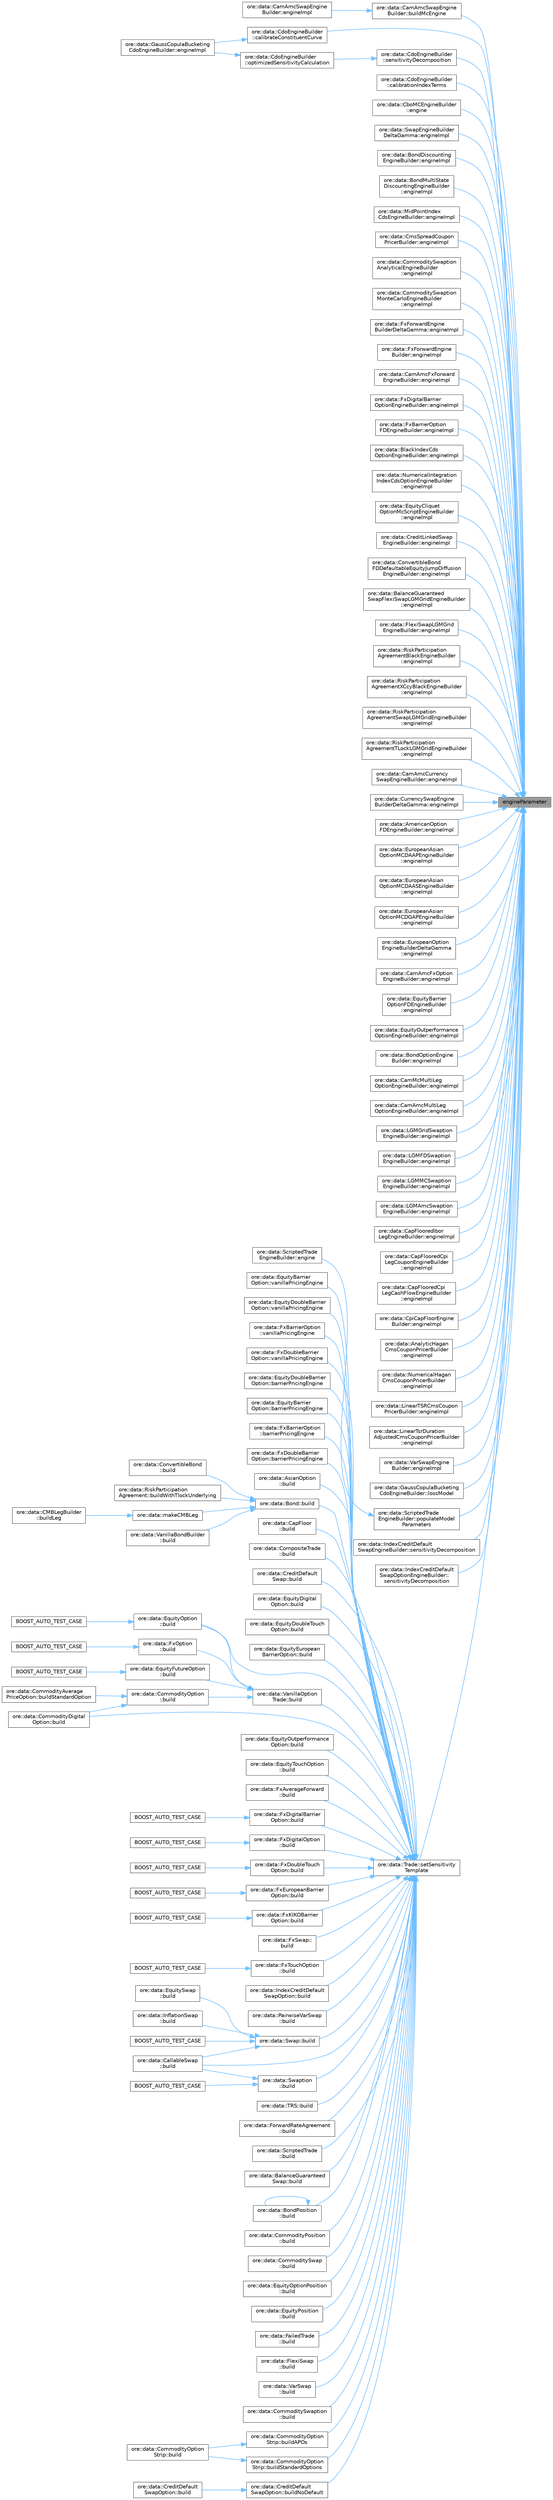 digraph "engineParameter"
{
 // INTERACTIVE_SVG=YES
 // LATEX_PDF_SIZE
  bgcolor="transparent";
  edge [fontname=Helvetica,fontsize=10,labelfontname=Helvetica,labelfontsize=10];
  node [fontname=Helvetica,fontsize=10,shape=box,height=0.2,width=0.4];
  rankdir="RL";
  Node1 [label="engineParameter",height=0.2,width=0.4,color="gray40", fillcolor="grey60", style="filled", fontcolor="black",tooltip=" "];
  Node1 -> Node2 [dir="back",color="steelblue1",style="solid"];
  Node2 [label="ore::data::CamAmcSwapEngine\lBuilder::buildMcEngine",height=0.2,width=0.4,color="grey40", fillcolor="white", style="filled",URL="$classore_1_1data_1_1_cam_amc_swap_engine_builder.html#ad9a270ae4b2b4543aa16a93fb573b10d",tooltip=" "];
  Node2 -> Node3 [dir="back",color="steelblue1",style="solid"];
  Node3 [label="ore::data::CamAmcSwapEngine\lBuilder::engineImpl",height=0.2,width=0.4,color="grey40", fillcolor="white", style="filled",URL="$classore_1_1data_1_1_cam_amc_swap_engine_builder.html#a8e6b83934f07171e7504b49bf6817dd4",tooltip=" "];
  Node1 -> Node4 [dir="back",color="steelblue1",style="solid"];
  Node4 [label="ore::data::CdoEngineBuilder\l::calibrateConstituentCurve",height=0.2,width=0.4,color="grey40", fillcolor="white", style="filled",URL="$classore_1_1data_1_1_cdo_engine_builder.html#a5951805c01a3303c413b880b67549d2c",tooltip=" "];
  Node4 -> Node5 [dir="back",color="steelblue1",style="solid"];
  Node5 [label="ore::data::GaussCopulaBucketing\lCdoEngineBuilder::engineImpl",height=0.2,width=0.4,color="grey40", fillcolor="white", style="filled",URL="$classore_1_1data_1_1_gauss_copula_bucketing_cdo_engine_builder.html#abd6a629d758a4148ec21cb87214efc9e",tooltip=" "];
  Node1 -> Node6 [dir="back",color="steelblue1",style="solid"];
  Node6 [label="ore::data::CdoEngineBuilder\l::calibrationIndexTerms",height=0.2,width=0.4,color="grey40", fillcolor="white", style="filled",URL="$classore_1_1data_1_1_cdo_engine_builder.html#a185d1e79acdc47128b221387c060cb2c",tooltip=" "];
  Node1 -> Node7 [dir="back",color="steelblue1",style="solid"];
  Node7 [label="ore::data::CboMCEngineBuilder\l::engine",height=0.2,width=0.4,color="grey40", fillcolor="white", style="filled",URL="$classore_1_1data_1_1_cbo_m_c_engine_builder.html#ac7b71973700d70b6c4e338d57b46d232",tooltip=" "];
  Node1 -> Node8 [dir="back",color="steelblue1",style="solid"];
  Node8 [label="ore::data::SwapEngineBuilder\lDeltaGamma::engineImpl",height=0.2,width=0.4,color="grey40", fillcolor="white", style="filled",URL="$classore_1_1data_1_1_swap_engine_builder_delta_gamma.html#aa37c0caf2dfafe8aa2921147415c8052",tooltip=" "];
  Node1 -> Node9 [dir="back",color="steelblue1",style="solid"];
  Node9 [label="ore::data::BondDiscounting\lEngineBuilder::engineImpl",height=0.2,width=0.4,color="grey40", fillcolor="white", style="filled",URL="$classore_1_1data_1_1_bond_discounting_engine_builder.html#af2a405374532f6bf545211f68ca7befb",tooltip=" "];
  Node1 -> Node10 [dir="back",color="steelblue1",style="solid"];
  Node10 [label="ore::data::BondMultiState\lDiscountingEngineBuilder\l::engineImpl",height=0.2,width=0.4,color="grey40", fillcolor="white", style="filled",URL="$classore_1_1data_1_1_bond_multi_state_discounting_engine_builder.html#af2a405374532f6bf545211f68ca7befb",tooltip=" "];
  Node1 -> Node11 [dir="back",color="steelblue1",style="solid"];
  Node11 [label="ore::data::MidPointIndex\lCdsEngineBuilder::engineImpl",height=0.2,width=0.4,color="grey40", fillcolor="white", style="filled",URL="$classore_1_1data_1_1_mid_point_index_cds_engine_builder.html#ab88fdde04e1e324776ff3a6d9f5622aa",tooltip=" "];
  Node1 -> Node12 [dir="back",color="steelblue1",style="solid"];
  Node12 [label="ore::data::CmsSpreadCoupon\lPricerBuilder::engineImpl",height=0.2,width=0.4,color="grey40", fillcolor="white", style="filled",URL="$classore_1_1data_1_1_cms_spread_coupon_pricer_builder.html#af2a0f134118f3e49545615d87ec3b0ee",tooltip=" "];
  Node1 -> Node13 [dir="back",color="steelblue1",style="solid"];
  Node13 [label="ore::data::CommoditySwaption\lAnalyticalEngineBuilder\l::engineImpl",height=0.2,width=0.4,color="grey40", fillcolor="white", style="filled",URL="$classore_1_1data_1_1_commodity_swaption_analytical_engine_builder.html#a47a4a784ca81cbe1fd94d940ec58c7c4",tooltip=" "];
  Node1 -> Node14 [dir="back",color="steelblue1",style="solid"];
  Node14 [label="ore::data::CommoditySwaption\lMonteCarloEngineBuilder\l::engineImpl",height=0.2,width=0.4,color="grey40", fillcolor="white", style="filled",URL="$classore_1_1data_1_1_commodity_swaption_monte_carlo_engine_builder.html#a47a4a784ca81cbe1fd94d940ec58c7c4",tooltip=" "];
  Node1 -> Node15 [dir="back",color="steelblue1",style="solid"];
  Node15 [label="ore::data::FxForwardEngine\lBuilderDeltaGamma::engineImpl",height=0.2,width=0.4,color="grey40", fillcolor="white", style="filled",URL="$classore_1_1data_1_1_fx_forward_engine_builder_delta_gamma.html#a0e19f6151c24fe65f5a38e5cd1332b30",tooltip=" "];
  Node1 -> Node16 [dir="back",color="steelblue1",style="solid"];
  Node16 [label="ore::data::FxForwardEngine\lBuilder::engineImpl",height=0.2,width=0.4,color="grey40", fillcolor="white", style="filled",URL="$classore_1_1data_1_1_fx_forward_engine_builder.html#a0e19f6151c24fe65f5a38e5cd1332b30",tooltip=" "];
  Node1 -> Node17 [dir="back",color="steelblue1",style="solid"];
  Node17 [label="ore::data::CamAmcFxForward\lEngineBuilder::engineImpl",height=0.2,width=0.4,color="grey40", fillcolor="white", style="filled",URL="$classore_1_1data_1_1_cam_amc_fx_forward_engine_builder.html#a4aacc1ca96b12024f4b3a5909e731342",tooltip=" "];
  Node1 -> Node18 [dir="back",color="steelblue1",style="solid"];
  Node18 [label="ore::data::FxDigitalBarrier\lOptionEngineBuilder::engineImpl",height=0.2,width=0.4,color="grey40", fillcolor="white", style="filled",URL="$classore_1_1data_1_1_fx_digital_barrier_option_engine_builder.html#a117436c66200589777f5707144f06646",tooltip=" "];
  Node1 -> Node19 [dir="back",color="steelblue1",style="solid"];
  Node19 [label="ore::data::FxBarrierOption\lFDEngineBuilder::engineImpl",height=0.2,width=0.4,color="grey40", fillcolor="white", style="filled",URL="$classore_1_1data_1_1_fx_barrier_option_f_d_engine_builder.html#aa26c6511c7f940c1c0cf863f3e00be21",tooltip=" "];
  Node1 -> Node20 [dir="back",color="steelblue1",style="solid"];
  Node20 [label="ore::data::BlackIndexCds\lOptionEngineBuilder::engineImpl",height=0.2,width=0.4,color="grey40", fillcolor="white", style="filled",URL="$classore_1_1data_1_1_black_index_cds_option_engine_builder.html#aebd488fe44255011fb319b7fc31f47de",tooltip=" "];
  Node1 -> Node21 [dir="back",color="steelblue1",style="solid"];
  Node21 [label="ore::data::NumericalIntegration\lIndexCdsOptionEngineBuilder\l::engineImpl",height=0.2,width=0.4,color="grey40", fillcolor="white", style="filled",URL="$classore_1_1data_1_1_numerical_integration_index_cds_option_engine_builder.html#aebd488fe44255011fb319b7fc31f47de",tooltip=" "];
  Node1 -> Node22 [dir="back",color="steelblue1",style="solid"];
  Node22 [label="ore::data::EquityCliquet\lOptionMcScriptEngineBuilder\l::engineImpl",height=0.2,width=0.4,color="grey40", fillcolor="white", style="filled",URL="$classore_1_1data_1_1_equity_cliquet_option_mc_script_engine_builder.html#affcc3998f812434f2864bc036ac9c11a",tooltip=" "];
  Node1 -> Node23 [dir="back",color="steelblue1",style="solid"];
  Node23 [label="ore::data::CreditLinkedSwap\lEngineBuilder::engineImpl",height=0.2,width=0.4,color="grey40", fillcolor="white", style="filled",URL="$classore_1_1data_1_1_credit_linked_swap_engine_builder.html#a6fc865df61551ad74d7441f7a610dde2",tooltip=" "];
  Node1 -> Node24 [dir="back",color="steelblue1",style="solid"];
  Node24 [label="ore::data::ConvertibleBond\lFDDefaultableEquityJumpDiffusion\lEngineBuilder::engineImpl",height=0.2,width=0.4,color="grey40", fillcolor="white", style="filled",URL="$classore_1_1data_1_1_convertible_bond_f_d_defaultable_equity_jump_diffusion_engine_builder.html#a7f6c89c077a9e880df888ccb0eceab4a",tooltip=" "];
  Node1 -> Node25 [dir="back",color="steelblue1",style="solid"];
  Node25 [label="ore::data::BalanceGuaranteed\lSwapFlexiSwapLGMGridEngineBuilder\l::engineImpl",height=0.2,width=0.4,color="grey40", fillcolor="white", style="filled",URL="$classore_1_1data_1_1_balance_guaranteed_swap_flexi_swap_l_g_m_grid_engine_builder.html#a8eb719dba0ebfa41191512fa5c8bc15c",tooltip=" "];
  Node1 -> Node26 [dir="back",color="steelblue1",style="solid"];
  Node26 [label="ore::data::FlexiSwapLGMGrid\lEngineBuilder::engineImpl",height=0.2,width=0.4,color="grey40", fillcolor="white", style="filled",URL="$classore_1_1data_1_1_flexi_swap_l_g_m_grid_engine_builder.html#a1dd1030f3060f276410ceb57b60d8b0e",tooltip=" "];
  Node1 -> Node27 [dir="back",color="steelblue1",style="solid"];
  Node27 [label="ore::data::RiskParticipation\lAgreementBlackEngineBuilder\l::engineImpl",height=0.2,width=0.4,color="grey40", fillcolor="white", style="filled",URL="$classore_1_1data_1_1_risk_participation_agreement_black_engine_builder.html#ae2aa104a3fa81516567894240d1d3073",tooltip=" "];
  Node1 -> Node28 [dir="back",color="steelblue1",style="solid"];
  Node28 [label="ore::data::RiskParticipation\lAgreementXCcyBlackEngineBuilder\l::engineImpl",height=0.2,width=0.4,color="grey40", fillcolor="white", style="filled",URL="$classore_1_1data_1_1_risk_participation_agreement_x_ccy_black_engine_builder.html#ae2aa104a3fa81516567894240d1d3073",tooltip=" "];
  Node1 -> Node29 [dir="back",color="steelblue1",style="solid"];
  Node29 [label="ore::data::RiskParticipation\lAgreementSwapLGMGridEngineBuilder\l::engineImpl",height=0.2,width=0.4,color="grey40", fillcolor="white", style="filled",URL="$classore_1_1data_1_1_risk_participation_agreement_swap_l_g_m_grid_engine_builder.html#ae2aa104a3fa81516567894240d1d3073",tooltip=" "];
  Node1 -> Node30 [dir="back",color="steelblue1",style="solid"];
  Node30 [label="ore::data::RiskParticipation\lAgreementTLockLGMGridEngineBuilder\l::engineImpl",height=0.2,width=0.4,color="grey40", fillcolor="white", style="filled",URL="$classore_1_1data_1_1_risk_participation_agreement_t_lock_l_g_m_grid_engine_builder.html#ae2aa104a3fa81516567894240d1d3073",tooltip=" "];
  Node1 -> Node31 [dir="back",color="steelblue1",style="solid"];
  Node31 [label="ore::data::CamAmcCurrency\lSwapEngineBuilder::engineImpl",height=0.2,width=0.4,color="grey40", fillcolor="white", style="filled",URL="$classore_1_1data_1_1_cam_amc_currency_swap_engine_builder.html#ad0dd02225afec3cc181e8bd3febe9f3a",tooltip=" "];
  Node1 -> Node32 [dir="back",color="steelblue1",style="solid"];
  Node32 [label="ore::data::CurrencySwapEngine\lBuilderDeltaGamma::engineImpl",height=0.2,width=0.4,color="grey40", fillcolor="white", style="filled",URL="$classore_1_1data_1_1_currency_swap_engine_builder_delta_gamma.html#a97b43bbe37dba766934d1be052f6f41d",tooltip=" "];
  Node1 -> Node33 [dir="back",color="steelblue1",style="solid"];
  Node33 [label="ore::data::AmericanOption\lFDEngineBuilder::engineImpl",height=0.2,width=0.4,color="grey40", fillcolor="white", style="filled",URL="$classore_1_1data_1_1_american_option_f_d_engine_builder.html#a5d542f4e466e9ebd44a143bbcb5e59a0",tooltip=" "];
  Node1 -> Node34 [dir="back",color="steelblue1",style="solid"];
  Node34 [label="ore::data::EuropeanAsian\lOptionMCDAAPEngineBuilder\l::engineImpl",height=0.2,width=0.4,color="grey40", fillcolor="white", style="filled",URL="$classore_1_1data_1_1_european_asian_option_m_c_d_a_a_p_engine_builder.html#abf50c43a1028b5d27012cab7d5fbe622",tooltip=" "];
  Node1 -> Node35 [dir="back",color="steelblue1",style="solid"];
  Node35 [label="ore::data::EuropeanAsian\lOptionMCDAASEngineBuilder\l::engineImpl",height=0.2,width=0.4,color="grey40", fillcolor="white", style="filled",URL="$classore_1_1data_1_1_european_asian_option_m_c_d_a_a_s_engine_builder.html#abf50c43a1028b5d27012cab7d5fbe622",tooltip=" "];
  Node1 -> Node36 [dir="back",color="steelblue1",style="solid"];
  Node36 [label="ore::data::EuropeanAsian\lOptionMCDGAPEngineBuilder\l::engineImpl",height=0.2,width=0.4,color="grey40", fillcolor="white", style="filled",URL="$classore_1_1data_1_1_european_asian_option_m_c_d_g_a_p_engine_builder.html#abf50c43a1028b5d27012cab7d5fbe622",tooltip=" "];
  Node1 -> Node37 [dir="back",color="steelblue1",style="solid"];
  Node37 [label="ore::data::EuropeanOption\lEngineBuilderDeltaGamma\l::engineImpl",height=0.2,width=0.4,color="grey40", fillcolor="white", style="filled",URL="$classore_1_1data_1_1_european_option_engine_builder_delta_gamma.html#a546007f437f4616293542c661b6dc983",tooltip=" "];
  Node1 -> Node38 [dir="back",color="steelblue1",style="solid"];
  Node38 [label="ore::data::CamAmcFxOption\lEngineBuilder::engineImpl",height=0.2,width=0.4,color="grey40", fillcolor="white", style="filled",URL="$classore_1_1data_1_1_cam_amc_fx_option_engine_builder.html#a301417510a25bd78fbbb9e34afdab56c",tooltip=" "];
  Node1 -> Node39 [dir="back",color="steelblue1",style="solid"];
  Node39 [label="ore::data::EquityBarrier\lOptionFDEngineBuilder\l::engineImpl",height=0.2,width=0.4,color="grey40", fillcolor="white", style="filled",URL="$classore_1_1data_1_1_equity_barrier_option_f_d_engine_builder.html#a68a1d094d03cd04def7c75172bacac64",tooltip=" "];
  Node1 -> Node40 [dir="back",color="steelblue1",style="solid"];
  Node40 [label="ore::data::EquityOutperformance\lOptionEngineBuilder::engineImpl",height=0.2,width=0.4,color="grey40", fillcolor="white", style="filled",URL="$classore_1_1data_1_1_equity_outperformance_option_engine_builder.html#ae0b566181394b62055342c3f880ae969",tooltip=" "];
  Node1 -> Node41 [dir="back",color="steelblue1",style="solid"];
  Node41 [label="ore::data::BondOptionEngine\lBuilder::engineImpl",height=0.2,width=0.4,color="grey40", fillcolor="white", style="filled",URL="$classore_1_1data_1_1_bond_option_engine_builder.html#a1873e74760d005c8eaac921af7e7f3b7",tooltip=" "];
  Node1 -> Node42 [dir="back",color="steelblue1",style="solid"];
  Node42 [label="ore::data::CamMcMultiLeg\lOptionEngineBuilder::engineImpl",height=0.2,width=0.4,color="grey40", fillcolor="white", style="filled",URL="$classore_1_1data_1_1_cam_mc_multi_leg_option_engine_builder.html#a9e0c22676d210fe5cbcca2b0c18c8353",tooltip=" "];
  Node1 -> Node43 [dir="back",color="steelblue1",style="solid"];
  Node43 [label="ore::data::CamAmcMultiLeg\lOptionEngineBuilder::engineImpl",height=0.2,width=0.4,color="grey40", fillcolor="white", style="filled",URL="$classore_1_1data_1_1_cam_amc_multi_leg_option_engine_builder.html#a9e0c22676d210fe5cbcca2b0c18c8353",tooltip=" "];
  Node1 -> Node44 [dir="back",color="steelblue1",style="solid"];
  Node44 [label="ore::data::LGMGridSwaption\lEngineBuilder::engineImpl",height=0.2,width=0.4,color="grey40", fillcolor="white", style="filled",URL="$classore_1_1data_1_1_l_g_m_grid_swaption_engine_builder.html#a78578c4a45ce5fb4ee6d686677c50669",tooltip=" "];
  Node1 -> Node45 [dir="back",color="steelblue1",style="solid"];
  Node45 [label="ore::data::LGMFDSwaption\lEngineBuilder::engineImpl",height=0.2,width=0.4,color="grey40", fillcolor="white", style="filled",URL="$classore_1_1data_1_1_l_g_m_f_d_swaption_engine_builder.html#a78578c4a45ce5fb4ee6d686677c50669",tooltip=" "];
  Node1 -> Node46 [dir="back",color="steelblue1",style="solid"];
  Node46 [label="ore::data::LGMMCSwaption\lEngineBuilder::engineImpl",height=0.2,width=0.4,color="grey40", fillcolor="white", style="filled",URL="$classore_1_1data_1_1_l_g_m_m_c_swaption_engine_builder.html#a78578c4a45ce5fb4ee6d686677c50669",tooltip=" "];
  Node1 -> Node47 [dir="back",color="steelblue1",style="solid"];
  Node47 [label="ore::data::LGMAmcSwaption\lEngineBuilder::engineImpl",height=0.2,width=0.4,color="grey40", fillcolor="white", style="filled",URL="$classore_1_1data_1_1_l_g_m_amc_swaption_engine_builder.html#a78578c4a45ce5fb4ee6d686677c50669",tooltip=" "];
  Node1 -> Node48 [dir="back",color="steelblue1",style="solid"];
  Node48 [label="ore::data::CapFlooredIbor\lLegEngineBuilder::engineImpl",height=0.2,width=0.4,color="grey40", fillcolor="white", style="filled",URL="$classore_1_1data_1_1_cap_floored_ibor_leg_engine_builder.html#ac17eec69300e1dea7132dd416632edac",tooltip=" "];
  Node1 -> Node49 [dir="back",color="steelblue1",style="solid"];
  Node49 [label="ore::data::CapFlooredCpi\lLegCouponEngineBuilder\l::engineImpl",height=0.2,width=0.4,color="grey40", fillcolor="white", style="filled",URL="$classore_1_1data_1_1_cap_floored_cpi_leg_coupon_engine_builder.html#a8b80d5681f33bfcaf74bab2f16eb7373",tooltip=" "];
  Node1 -> Node50 [dir="back",color="steelblue1",style="solid"];
  Node50 [label="ore::data::CapFlooredCpi\lLegCashFlowEngineBuilder\l::engineImpl",height=0.2,width=0.4,color="grey40", fillcolor="white", style="filled",URL="$classore_1_1data_1_1_cap_floored_cpi_leg_cash_flow_engine_builder.html#a7f5859daaf2dd8613032628297cd550a",tooltip=" "];
  Node1 -> Node51 [dir="back",color="steelblue1",style="solid"];
  Node51 [label="ore::data::CpiCapFloorEngine\lBuilder::engineImpl",height=0.2,width=0.4,color="grey40", fillcolor="white", style="filled",URL="$classore_1_1data_1_1_cpi_cap_floor_engine_builder.html#ab32727f085b3fcab66065c2cd689888d",tooltip=" "];
  Node1 -> Node52 [dir="back",color="steelblue1",style="solid"];
  Node52 [label="ore::data::AnalyticHagan\lCmsCouponPricerBuilder\l::engineImpl",height=0.2,width=0.4,color="grey40", fillcolor="white", style="filled",URL="$classore_1_1data_1_1_analytic_hagan_cms_coupon_pricer_builder.html#a9f76277552080689e2098ef5e11e4261",tooltip=" "];
  Node1 -> Node53 [dir="back",color="steelblue1",style="solid"];
  Node53 [label="ore::data::NumericalHagan\lCmsCouponPricerBuilder\l::engineImpl",height=0.2,width=0.4,color="grey40", fillcolor="white", style="filled",URL="$classore_1_1data_1_1_numerical_hagan_cms_coupon_pricer_builder.html#a9f76277552080689e2098ef5e11e4261",tooltip=" "];
  Node1 -> Node54 [dir="back",color="steelblue1",style="solid"];
  Node54 [label="ore::data::LinearTSRCmsCoupon\lPricerBuilder::engineImpl",height=0.2,width=0.4,color="grey40", fillcolor="white", style="filled",URL="$classore_1_1data_1_1_linear_t_s_r_cms_coupon_pricer_builder.html#a9f76277552080689e2098ef5e11e4261",tooltip=" "];
  Node1 -> Node55 [dir="back",color="steelblue1",style="solid"];
  Node55 [label="ore::data::LinearTsrDuration\lAdjustedCmsCouponPricerBuilder\l::engineImpl",height=0.2,width=0.4,color="grey40", fillcolor="white", style="filled",URL="$classore_1_1data_1_1_linear_tsr_duration_adjusted_cms_coupon_pricer_builder.html#a9f76277552080689e2098ef5e11e4261",tooltip=" "];
  Node1 -> Node56 [dir="back",color="steelblue1",style="solid"];
  Node56 [label="ore::data::VarSwapEngine\lBuilder::engineImpl",height=0.2,width=0.4,color="grey40", fillcolor="white", style="filled",URL="$classore_1_1data_1_1_var_swap_engine_builder.html#a82f4d2acf652ff57efc5a46cff7430ca",tooltip=" "];
  Node1 -> Node57 [dir="back",color="steelblue1",style="solid"];
  Node57 [label="ore::data::GaussCopulaBucketing\lCdoEngineBuilder::lossModel",height=0.2,width=0.4,color="grey40", fillcolor="white", style="filled",URL="$classore_1_1data_1_1_gauss_copula_bucketing_cdo_engine_builder.html#a26e99d763c61449295ca80b3639577a3",tooltip=" "];
  Node1 -> Node58 [dir="back",color="steelblue1",style="solid"];
  Node58 [label="ore::data::ScriptedTrade\lEngineBuilder::populateModel\lParameters",height=0.2,width=0.4,color="grey40", fillcolor="white", style="filled",URL="$classore_1_1data_1_1_scripted_trade_engine_builder.html#a8b4b5abf07a6ac02881174d61875fd55",tooltip=" "];
  Node58 -> Node59 [dir="back",color="steelblue1",style="solid"];
  Node59 [label="ore::data::ScriptedTrade\lEngineBuilder::engine",height=0.2,width=0.4,color="grey40", fillcolor="white", style="filled",URL="$classore_1_1data_1_1_scripted_trade_engine_builder.html#afa7bc32050325672e45000b32d62ec0b",tooltip=" "];
  Node1 -> Node60 [dir="back",color="steelblue1",style="solid"];
  Node60 [label="ore::data::IndexCreditDefault\lSwapEngineBuilder::sensitivityDecomposition",height=0.2,width=0.4,color="grey40", fillcolor="white", style="filled",URL="$classore_1_1data_1_1_index_credit_default_swap_engine_builder.html#a6230eee5cf602bfc3177668639898096",tooltip=" "];
  Node1 -> Node61 [dir="back",color="steelblue1",style="solid"];
  Node61 [label="ore::data::IndexCreditDefault\lSwapOptionEngineBuilder::\lsensitivityDecomposition",height=0.2,width=0.4,color="grey40", fillcolor="white", style="filled",URL="$classore_1_1data_1_1_index_credit_default_swap_option_engine_builder.html#a6230eee5cf602bfc3177668639898096",tooltip=" "];
  Node1 -> Node62 [dir="back",color="steelblue1",style="solid"];
  Node62 [label="ore::data::CdoEngineBuilder\l::sensitivityDecomposition",height=0.2,width=0.4,color="grey40", fillcolor="white", style="filled",URL="$classore_1_1data_1_1_cdo_engine_builder.html#a4d4c26fc63825a8b421958571f7f2d7f",tooltip=" "];
  Node62 -> Node63 [dir="back",color="steelblue1",style="solid"];
  Node63 [label="ore::data::CdoEngineBuilder\l::optimizedSensitivityCalculation",height=0.2,width=0.4,color="grey40", fillcolor="white", style="filled",URL="$classore_1_1data_1_1_cdo_engine_builder.html#a3d1dcca03fd8e84e32c01b43eb57b739",tooltip=" "];
  Node63 -> Node5 [dir="back",color="steelblue1",style="solid"];
  Node1 -> Node64 [dir="back",color="steelblue1",style="solid"];
  Node64 [label="ore::data::Trade::setSensitivity\lTemplate",height=0.2,width=0.4,color="grey40", fillcolor="white", style="filled",URL="$classore_1_1data_1_1_trade.html#a788e0abfac5089ac015b7d71dbda25e3",tooltip=" "];
  Node64 -> Node65 [dir="back",color="steelblue1",style="solid"];
  Node65 [label="ore::data::EquityDoubleBarrier\lOption::barrierPricingEngine",height=0.2,width=0.4,color="grey40", fillcolor="white", style="filled",URL="$classore_1_1data_1_1_equity_double_barrier_option.html#abf512d7a65c0861e672e682da9b30c14",tooltip=" "];
  Node64 -> Node66 [dir="back",color="steelblue1",style="solid"];
  Node66 [label="ore::data::EquityBarrier\lOption::barrierPricingEngine",height=0.2,width=0.4,color="grey40", fillcolor="white", style="filled",URL="$classore_1_1data_1_1_equity_barrier_option.html#a4a219db903283c898c3faaa7bfda43ce",tooltip=" "];
  Node64 -> Node67 [dir="back",color="steelblue1",style="solid"];
  Node67 [label="ore::data::FxBarrierOption\l::barrierPricingEngine",height=0.2,width=0.4,color="grey40", fillcolor="white", style="filled",URL="$classore_1_1data_1_1_fx_barrier_option.html#a4a219db903283c898c3faaa7bfda43ce",tooltip=" "];
  Node64 -> Node68 [dir="back",color="steelblue1",style="solid"];
  Node68 [label="ore::data::FxDoubleBarrier\lOption::barrierPricingEngine",height=0.2,width=0.4,color="grey40", fillcolor="white", style="filled",URL="$classore_1_1data_1_1_fx_double_barrier_option.html#a4a219db903283c898c3faaa7bfda43ce",tooltip=" "];
  Node64 -> Node69 [dir="back",color="steelblue1",style="solid"];
  Node69 [label="ore::data::AsianOption\l::build",height=0.2,width=0.4,color="grey40", fillcolor="white", style="filled",URL="$classore_1_1data_1_1_asian_option.html#af7b69d5b18d278257927e32b10a23ee6",tooltip="Build QuantLib/QuantExt instrument, link pricing engine."];
  Node64 -> Node70 [dir="back",color="steelblue1",style="solid"];
  Node70 [label="ore::data::Bond::build",height=0.2,width=0.4,color="grey40", fillcolor="white", style="filled",URL="$classore_1_1data_1_1_bond.html#af7b69d5b18d278257927e32b10a23ee6",tooltip="Trade interface."];
  Node70 -> Node71 [dir="back",color="steelblue1",style="solid"];
  Node71 [label="ore::data::VanillaBondBuilder\l::build",height=0.2,width=0.4,color="grey40", fillcolor="white", style="filled",URL="$structore_1_1data_1_1_vanilla_bond_builder.html#ae1e21501ab505df04314d15d13f876e1",tooltip=" "];
  Node70 -> Node72 [dir="back",color="steelblue1",style="solid"];
  Node72 [label="ore::data::ConvertibleBond\l::build",height=0.2,width=0.4,color="grey40", fillcolor="white", style="filled",URL="$classore_1_1data_1_1_convertible_bond.html#ab1db499ff5e65c59fd2009d62276fdaf",tooltip=" "];
  Node70 -> Node73 [dir="back",color="steelblue1",style="solid"];
  Node73 [label="ore::data::RiskParticipation\lAgreement::buildWithTlockUnderlying",height=0.2,width=0.4,color="grey40", fillcolor="white", style="filled",URL="$classore_1_1data_1_1_risk_participation_agreement.html#a225490c21ddfa2450a67f04007c16f4c",tooltip=" "];
  Node70 -> Node74 [dir="back",color="steelblue1",style="solid"];
  Node74 [label="ore::data::makeCMBLeg",height=0.2,width=0.4,color="grey40", fillcolor="white", style="filled",URL="$namespaceore_1_1data.html#a7e30fb6a46cf70b26b33a0528e47cd6c",tooltip=" "];
  Node74 -> Node75 [dir="back",color="steelblue1",style="solid"];
  Node75 [label="ore::data::CMBLegBuilder\l::buildLeg",height=0.2,width=0.4,color="grey40", fillcolor="white", style="filled",URL="$classore_1_1data_1_1_c_m_b_leg_builder.html#aea285351d9f3458189a9e2d965349d23",tooltip=" "];
  Node64 -> Node76 [dir="back",color="steelblue1",style="solid"];
  Node76 [label="ore::data::CapFloor\l::build",height=0.2,width=0.4,color="grey40", fillcolor="white", style="filled",URL="$classore_1_1data_1_1_cap_floor.html#af7b69d5b18d278257927e32b10a23ee6",tooltip=" "];
  Node64 -> Node77 [dir="back",color="steelblue1",style="solid"];
  Node77 [label="ore::data::CompositeTrade\l::build",height=0.2,width=0.4,color="grey40", fillcolor="white", style="filled",URL="$classore_1_1data_1_1_composite_trade.html#af7b69d5b18d278257927e32b10a23ee6",tooltip="Build QuantLib/QuantExt instrument, link pricing engine."];
  Node64 -> Node78 [dir="back",color="steelblue1",style="solid"];
  Node78 [label="ore::data::CreditDefault\lSwap::build",height=0.2,width=0.4,color="grey40", fillcolor="white", style="filled",URL="$classore_1_1data_1_1_credit_default_swap.html#af7b69d5b18d278257927e32b10a23ee6",tooltip=" "];
  Node64 -> Node79 [dir="back",color="steelblue1",style="solid"];
  Node79 [label="ore::data::EquityDigital\lOption::build",height=0.2,width=0.4,color="grey40", fillcolor="white", style="filled",URL="$classore_1_1data_1_1_equity_digital_option.html#af7b69d5b18d278257927e32b10a23ee6",tooltip="Build QuantLib/QuantExt instrument, link pricing engine."];
  Node64 -> Node80 [dir="back",color="steelblue1",style="solid"];
  Node80 [label="ore::data::EquityDoubleTouch\lOption::build",height=0.2,width=0.4,color="grey40", fillcolor="white", style="filled",URL="$classore_1_1data_1_1_equity_double_touch_option.html#af7b69d5b18d278257927e32b10a23ee6",tooltip="Build QuantLib/QuantExt instrument, link pricing engine."];
  Node64 -> Node81 [dir="back",color="steelblue1",style="solid"];
  Node81 [label="ore::data::EquityEuropean\lBarrierOption::build",height=0.2,width=0.4,color="grey40", fillcolor="white", style="filled",URL="$classore_1_1data_1_1_equity_european_barrier_option.html#af7b69d5b18d278257927e32b10a23ee6",tooltip="Build QuantLib/QuantExt instrument, link pricing engine."];
  Node64 -> Node82 [dir="back",color="steelblue1",style="solid"];
  Node82 [label="ore::data::EquityOption\l::build",height=0.2,width=0.4,color="grey40", fillcolor="white", style="filled",URL="$classore_1_1data_1_1_equity_option.html#af7b69d5b18d278257927e32b10a23ee6",tooltip="Build QuantLib/QuantExt instrument, link pricing engine."];
  Node82 -> Node83 [dir="back",color="steelblue1",style="solid"];
  Node83 [label="BOOST_AUTO_TEST_CASE",height=0.2,width=0.4,color="grey40", fillcolor="white", style="filled",URL="$equitytrades_8cpp.html#a9157b4f937ae04fa01bdd86ef531a15d",tooltip=" "];
  Node64 -> Node84 [dir="back",color="steelblue1",style="solid"];
  Node84 [label="ore::data::EquityOutperformance\lOption::build",height=0.2,width=0.4,color="grey40", fillcolor="white", style="filled",URL="$classore_1_1data_1_1_equity_outperformance_option.html#af7b69d5b18d278257927e32b10a23ee6",tooltip="Build QuantLib/QuantExt instrument, link pricing engine."];
  Node64 -> Node85 [dir="back",color="steelblue1",style="solid"];
  Node85 [label="ore::data::EquityTouchOption\l::build",height=0.2,width=0.4,color="grey40", fillcolor="white", style="filled",URL="$classore_1_1data_1_1_equity_touch_option.html#af7b69d5b18d278257927e32b10a23ee6",tooltip="Build QuantLib/QuantExt instrument, link pricing engine."];
  Node64 -> Node86 [dir="back",color="steelblue1",style="solid"];
  Node86 [label="ore::data::FxAverageForward\l::build",height=0.2,width=0.4,color="grey40", fillcolor="white", style="filled",URL="$classore_1_1data_1_1_fx_average_forward.html#af7b69d5b18d278257927e32b10a23ee6",tooltip="Build QuantLib/QuantExt instrument, link pricing engine."];
  Node64 -> Node87 [dir="back",color="steelblue1",style="solid"];
  Node87 [label="ore::data::FxDigitalBarrier\lOption::build",height=0.2,width=0.4,color="grey40", fillcolor="white", style="filled",URL="$classore_1_1data_1_1_fx_digital_barrier_option.html#af7b69d5b18d278257927e32b10a23ee6",tooltip="Build QuantLib/QuantExt instrument, link pricing engine."];
  Node87 -> Node88 [dir="back",color="steelblue1",style="solid"];
  Node88 [label="BOOST_AUTO_TEST_CASE",height=0.2,width=0.4,color="grey40", fillcolor="white", style="filled",URL="$fxexotics_8cpp.html#a1bb3d76e35ea3c22bb6f167cc5a2a9fa",tooltip=" "];
  Node64 -> Node89 [dir="back",color="steelblue1",style="solid"];
  Node89 [label="ore::data::FxDigitalOption\l::build",height=0.2,width=0.4,color="grey40", fillcolor="white", style="filled",URL="$classore_1_1data_1_1_fx_digital_option.html#af7b69d5b18d278257927e32b10a23ee6",tooltip="Build QuantLib/QuantExt instrument, link pricing engine."];
  Node89 -> Node90 [dir="back",color="steelblue1",style="solid"];
  Node90 [label="BOOST_AUTO_TEST_CASE",height=0.2,width=0.4,color="grey40", fillcolor="white", style="filled",URL="$fxexotics_8cpp.html#a993c04d1a18186e1d5aa009deb6b02d1",tooltip=" "];
  Node64 -> Node91 [dir="back",color="steelblue1",style="solid"];
  Node91 [label="ore::data::FxDoubleTouch\lOption::build",height=0.2,width=0.4,color="grey40", fillcolor="white", style="filled",URL="$classore_1_1data_1_1_fx_double_touch_option.html#af7b69d5b18d278257927e32b10a23ee6",tooltip="Build QuantLib/QuantExt instrument, link pricing engine."];
  Node91 -> Node92 [dir="back",color="steelblue1",style="solid"];
  Node92 [label="BOOST_AUTO_TEST_CASE",height=0.2,width=0.4,color="grey40", fillcolor="white", style="filled",URL="$fxexotics_8cpp.html#a356626221d09fa0287e4f5d1646ca231",tooltip=" "];
  Node64 -> Node93 [dir="back",color="steelblue1",style="solid"];
  Node93 [label="ore::data::FxEuropeanBarrier\lOption::build",height=0.2,width=0.4,color="grey40", fillcolor="white", style="filled",URL="$classore_1_1data_1_1_fx_european_barrier_option.html#af7b69d5b18d278257927e32b10a23ee6",tooltip="Build QuantLib/QuantExt instrument, link pricing engine."];
  Node93 -> Node94 [dir="back",color="steelblue1",style="solid"];
  Node94 [label="BOOST_AUTO_TEST_CASE",height=0.2,width=0.4,color="grey40", fillcolor="white", style="filled",URL="$fxexotics_8cpp.html#acfd93f4169abaf3c0d3541c4a297d9de",tooltip=" "];
  Node64 -> Node95 [dir="back",color="steelblue1",style="solid"];
  Node95 [label="ore::data::FxKIKOBarrier\lOption::build",height=0.2,width=0.4,color="grey40", fillcolor="white", style="filled",URL="$classore_1_1data_1_1_fx_k_i_k_o_barrier_option.html#af7b69d5b18d278257927e32b10a23ee6",tooltip="Build QuantLib/QuantExt instrument, link pricing engine."];
  Node95 -> Node96 [dir="back",color="steelblue1",style="solid"];
  Node96 [label="BOOST_AUTO_TEST_CASE",height=0.2,width=0.4,color="grey40", fillcolor="white", style="filled",URL="$fxexotics_8cpp.html#ae4a8f5fc2a666b87316a20b9716625b7",tooltip=" "];
  Node64 -> Node97 [dir="back",color="steelblue1",style="solid"];
  Node97 [label="ore::data::FxSwap::\lbuild",height=0.2,width=0.4,color="grey40", fillcolor="white", style="filled",URL="$classore_1_1data_1_1_fx_swap.html#af7b69d5b18d278257927e32b10a23ee6",tooltip="Build QuantLib/QuantExt instrument, link pricing engine."];
  Node64 -> Node98 [dir="back",color="steelblue1",style="solid"];
  Node98 [label="ore::data::FxTouchOption\l::build",height=0.2,width=0.4,color="grey40", fillcolor="white", style="filled",URL="$classore_1_1data_1_1_fx_touch_option.html#af7b69d5b18d278257927e32b10a23ee6",tooltip="Build QuantLib/QuantExt instrument, link pricing engine."];
  Node98 -> Node99 [dir="back",color="steelblue1",style="solid"];
  Node99 [label="BOOST_AUTO_TEST_CASE",height=0.2,width=0.4,color="grey40", fillcolor="white", style="filled",URL="$fxexotics_8cpp.html#a81ded61bff8d1f143845d1a8063ab363",tooltip=" "];
  Node64 -> Node100 [dir="back",color="steelblue1",style="solid"];
  Node100 [label="ore::data::IndexCreditDefault\lSwapOption::build",height=0.2,width=0.4,color="grey40", fillcolor="white", style="filled",URL="$classore_1_1data_1_1_index_credit_default_swap_option.html#af7b69d5b18d278257927e32b10a23ee6",tooltip=" "];
  Node64 -> Node101 [dir="back",color="steelblue1",style="solid"];
  Node101 [label="ore::data::PairwiseVarSwap\l::build",height=0.2,width=0.4,color="grey40", fillcolor="white", style="filled",URL="$classore_1_1data_1_1_pairwise_var_swap.html#af7b69d5b18d278257927e32b10a23ee6",tooltip=" "];
  Node64 -> Node102 [dir="back",color="steelblue1",style="solid"];
  Node102 [label="ore::data::Swap::build",height=0.2,width=0.4,color="grey40", fillcolor="white", style="filled",URL="$classore_1_1data_1_1_swap.html#af7b69d5b18d278257927e32b10a23ee6",tooltip="Build QuantLib/QuantExt instrument, link pricing engine."];
  Node102 -> Node103 [dir="back",color="steelblue1",style="solid"];
  Node103 [label="BOOST_AUTO_TEST_CASE",height=0.2,width=0.4,color="grey40", fillcolor="white", style="filled",URL="$test_2todaysmarket_8cpp.html#aeb43366ac05a65218ef11c74fa7a5650",tooltip=" "];
  Node102 -> Node104 [dir="back",color="steelblue1",style="solid"];
  Node104 [label="ore::data::EquitySwap\l::build",height=0.2,width=0.4,color="grey40", fillcolor="white", style="filled",URL="$classore_1_1data_1_1_equity_swap.html#af7b69d5b18d278257927e32b10a23ee6",tooltip="Trade interface."];
  Node102 -> Node105 [dir="back",color="steelblue1",style="solid"];
  Node105 [label="ore::data::InflationSwap\l::build",height=0.2,width=0.4,color="grey40", fillcolor="white", style="filled",URL="$classore_1_1data_1_1_inflation_swap.html#af7b69d5b18d278257927e32b10a23ee6",tooltip="Trade interface."];
  Node102 -> Node106 [dir="back",color="steelblue1",style="solid"];
  Node106 [label="ore::data::CallableSwap\l::build",height=0.2,width=0.4,color="grey40", fillcolor="white", style="filled",URL="$classore_1_1data_1_1_callable_swap.html#ab1db499ff5e65c59fd2009d62276fdaf",tooltip="Build QuantLib/QuantExt instrument, link pricing engine."];
  Node64 -> Node107 [dir="back",color="steelblue1",style="solid"];
  Node107 [label="ore::data::Swaption\l::build",height=0.2,width=0.4,color="grey40", fillcolor="white", style="filled",URL="$classore_1_1data_1_1_swaption.html#af7b69d5b18d278257927e32b10a23ee6",tooltip=" "];
  Node107 -> Node108 [dir="back",color="steelblue1",style="solid"];
  Node108 [label="BOOST_AUTO_TEST_CASE",height=0.2,width=0.4,color="grey40", fillcolor="white", style="filled",URL="$test_2swaption_8cpp.html#a3dba2613c5fc93775620d58ed073e9d9",tooltip=" "];
  Node107 -> Node106 [dir="back",color="steelblue1",style="solid"];
  Node64 -> Node109 [dir="back",color="steelblue1",style="solid"];
  Node109 [label="ore::data::TRS::build",height=0.2,width=0.4,color="grey40", fillcolor="white", style="filled",URL="$classore_1_1data_1_1_t_r_s.html#af7b69d5b18d278257927e32b10a23ee6",tooltip=" "];
  Node64 -> Node110 [dir="back",color="steelblue1",style="solid"];
  Node110 [label="ore::data::VanillaOption\lTrade::build",height=0.2,width=0.4,color="grey40", fillcolor="white", style="filled",URL="$classore_1_1data_1_1_vanilla_option_trade.html#af7b69d5b18d278257927e32b10a23ee6",tooltip="Build QuantLib/QuantExt instrument, link pricing engine."];
  Node110 -> Node111 [dir="back",color="steelblue1",style="solid"];
  Node111 [label="ore::data::EquityFutureOption\l::build",height=0.2,width=0.4,color="grey40", fillcolor="white", style="filled",URL="$classore_1_1data_1_1_equity_future_option.html#af7b69d5b18d278257927e32b10a23ee6",tooltip="Build QuantLib/QuantExt instrument, link pricing engine."];
  Node111 -> Node112 [dir="back",color="steelblue1",style="solid"];
  Node112 [label="BOOST_AUTO_TEST_CASE",height=0.2,width=0.4,color="grey40", fillcolor="white", style="filled",URL="$equitytrades_8cpp.html#aa42062877db60fac479ac06add9deb01",tooltip=" "];
  Node110 -> Node82 [dir="back",color="steelblue1",style="solid"];
  Node110 -> Node113 [dir="back",color="steelblue1",style="solid"];
  Node113 [label="ore::data::FxOption\l::build",height=0.2,width=0.4,color="grey40", fillcolor="white", style="filled",URL="$classore_1_1data_1_1_fx_option.html#af7b69d5b18d278257927e32b10a23ee6",tooltip="Build QuantLib/QuantExt instrument, link pricing engine."];
  Node113 -> Node114 [dir="back",color="steelblue1",style="solid"];
  Node114 [label="BOOST_AUTO_TEST_CASE",height=0.2,width=0.4,color="grey40", fillcolor="white", style="filled",URL="$test_2fxoption_8cpp.html#a321417ba3c97d0524c8fa2d8acb97d72",tooltip=" "];
  Node110 -> Node115 [dir="back",color="steelblue1",style="solid"];
  Node115 [label="ore::data::CommodityOption\l::build",height=0.2,width=0.4,color="grey40", fillcolor="white", style="filled",URL="$classore_1_1data_1_1_commodity_option.html#a82238405f67248d44bb177a6951c8c2e",tooltip="Build underlying instrument and link pricing engine."];
  Node115 -> Node116 [dir="back",color="steelblue1",style="solid"];
  Node116 [label="ore::data::CommodityDigital\lOption::build",height=0.2,width=0.4,color="grey40", fillcolor="white", style="filled",URL="$classore_1_1data_1_1_commodity_digital_option.html#a82238405f67248d44bb177a6951c8c2e",tooltip="Build underlying instrument and link pricing engine."];
  Node115 -> Node117 [dir="back",color="steelblue1",style="solid"];
  Node117 [label="ore::data::CommodityAverage\lPriceOption::buildStandardOption",height=0.2,width=0.4,color="grey40", fillcolor="white", style="filled",URL="$classore_1_1data_1_1_commodity_average_price_option.html#ab927cfcbbf36bfbbaa854f21f964aced",tooltip="Build a standard option."];
  Node64 -> Node116 [dir="back",color="steelblue1",style="solid"];
  Node64 -> Node118 [dir="back",color="steelblue1",style="solid"];
  Node118 [label="ore::data::ForwardRateAgreement\l::build",height=0.2,width=0.4,color="grey40", fillcolor="white", style="filled",URL="$classore_1_1data_1_1_forward_rate_agreement.html#a82238405f67248d44bb177a6951c8c2e",tooltip="Build QuantLib/QuantExt instrument, link pricing engine."];
  Node64 -> Node119 [dir="back",color="steelblue1",style="solid"];
  Node119 [label="ore::data::ScriptedTrade\l::build",height=0.2,width=0.4,color="grey40", fillcolor="white", style="filled",URL="$classore_1_1data_1_1_scripted_trade.html#a828e71af6d5fd00b8e73414732885b83",tooltip=" "];
  Node64 -> Node120 [dir="back",color="steelblue1",style="solid"];
  Node120 [label="ore::data::BalanceGuaranteed\lSwap::build",height=0.2,width=0.4,color="grey40", fillcolor="white", style="filled",URL="$classore_1_1data_1_1_balance_guaranteed_swap.html#ab1db499ff5e65c59fd2009d62276fdaf",tooltip=" "];
  Node64 -> Node121 [dir="back",color="steelblue1",style="solid"];
  Node121 [label="ore::data::BondPosition\l::build",height=0.2,width=0.4,color="grey40", fillcolor="white", style="filled",URL="$classore_1_1data_1_1_bond_position.html#ab1db499ff5e65c59fd2009d62276fdaf",tooltip=" "];
  Node121 -> Node121 [dir="back",color="steelblue1",style="solid"];
  Node64 -> Node106 [dir="back",color="steelblue1",style="solid"];
  Node64 -> Node122 [dir="back",color="steelblue1",style="solid"];
  Node122 [label="ore::data::CommodityPosition\l::build",height=0.2,width=0.4,color="grey40", fillcolor="white", style="filled",URL="$classore_1_1data_1_1_commodity_position.html#ab1db499ff5e65c59fd2009d62276fdaf",tooltip=" "];
  Node64 -> Node123 [dir="back",color="steelblue1",style="solid"];
  Node123 [label="ore::data::CommoditySwap\l::build",height=0.2,width=0.4,color="grey40", fillcolor="white", style="filled",URL="$classore_1_1data_1_1_commodity_swap.html#ab1db499ff5e65c59fd2009d62276fdaf",tooltip=" "];
  Node64 -> Node124 [dir="back",color="steelblue1",style="solid"];
  Node124 [label="ore::data::EquityOptionPosition\l::build",height=0.2,width=0.4,color="grey40", fillcolor="white", style="filled",URL="$classore_1_1data_1_1_equity_option_position.html#ab1db499ff5e65c59fd2009d62276fdaf",tooltip=" "];
  Node64 -> Node125 [dir="back",color="steelblue1",style="solid"];
  Node125 [label="ore::data::EquityPosition\l::build",height=0.2,width=0.4,color="grey40", fillcolor="white", style="filled",URL="$classore_1_1data_1_1_equity_position.html#ab1db499ff5e65c59fd2009d62276fdaf",tooltip=" "];
  Node64 -> Node126 [dir="back",color="steelblue1",style="solid"];
  Node126 [label="ore::data::FailedTrade\l::build",height=0.2,width=0.4,color="grey40", fillcolor="white", style="filled",URL="$classore_1_1data_1_1_failed_trade.html#ab1db499ff5e65c59fd2009d62276fdaf",tooltip="Trade Interface's build."];
  Node64 -> Node127 [dir="back",color="steelblue1",style="solid"];
  Node127 [label="ore::data::FlexiSwap\l::build",height=0.2,width=0.4,color="grey40", fillcolor="white", style="filled",URL="$classore_1_1data_1_1_flexi_swap.html#ab1db499ff5e65c59fd2009d62276fdaf",tooltip=" "];
  Node64 -> Node128 [dir="back",color="steelblue1",style="solid"];
  Node128 [label="ore::data::VarSwap\l::build",height=0.2,width=0.4,color="grey40", fillcolor="white", style="filled",URL="$classore_1_1data_1_1_var_swap.html#ab1db499ff5e65c59fd2009d62276fdaf",tooltip=" "];
  Node64 -> Node129 [dir="back",color="steelblue1",style="solid"];
  Node129 [label="ore::data::CommoditySwaption\l::build",height=0.2,width=0.4,color="grey40", fillcolor="white", style="filled",URL="$classore_1_1data_1_1_commodity_swaption.html#a7158c90da58d23d6c8d55040bb585107",tooltip=" "];
  Node64 -> Node130 [dir="back",color="steelblue1",style="solid"];
  Node130 [label="ore::data::CommodityOption\lStrip::buildAPOs",height=0.2,width=0.4,color="grey40", fillcolor="white", style="filled",URL="$classore_1_1data_1_1_commodity_option_strip.html#a6d6ecf5491da24c10030b998afd5fa8b",tooltip="Build an average price option strip."];
  Node130 -> Node131 [dir="back",color="steelblue1",style="solid"];
  Node131 [label="ore::data::CommodityOption\lStrip::build",height=0.2,width=0.4,color="grey40", fillcolor="white", style="filled",URL="$classore_1_1data_1_1_commodity_option_strip.html#a7158c90da58d23d6c8d55040bb585107",tooltip="Implement the build method."];
  Node64 -> Node132 [dir="back",color="steelblue1",style="solid"];
  Node132 [label="ore::data::CreditDefault\lSwapOption::buildNoDefault",height=0.2,width=0.4,color="grey40", fillcolor="white", style="filled",URL="$classore_1_1data_1_1_credit_default_swap_option.html#afc9fe7ddc6f66184a6447fa23f01687c",tooltip="Build CDS option given that no default."];
  Node132 -> Node133 [dir="back",color="steelblue1",style="solid"];
  Node133 [label="ore::data::CreditDefault\lSwapOption::build",height=0.2,width=0.4,color="grey40", fillcolor="white", style="filled",URL="$classore_1_1data_1_1_credit_default_swap_option.html#a1ef499f219449a5d9cad686946864d0b",tooltip=" "];
  Node64 -> Node134 [dir="back",color="steelblue1",style="solid"];
  Node134 [label="ore::data::CommodityOption\lStrip::buildStandardOptions",height=0.2,width=0.4,color="grey40", fillcolor="white", style="filled",URL="$classore_1_1data_1_1_commodity_option_strip.html#ae82ea069e328d04bb1f7c58b7abc9802",tooltip="Build a standard option strip."];
  Node134 -> Node131 [dir="back",color="steelblue1",style="solid"];
  Node64 -> Node135 [dir="back",color="steelblue1",style="solid"];
  Node135 [label="ore::data::EquityBarrier\lOption::vanillaPricingEngine",height=0.2,width=0.4,color="grey40", fillcolor="white", style="filled",URL="$classore_1_1data_1_1_equity_barrier_option.html#a7ad57887e3623cfd71be55c4c19d0afe",tooltip="create the pricing engines"];
  Node64 -> Node136 [dir="back",color="steelblue1",style="solid"];
  Node136 [label="ore::data::EquityDoubleBarrier\lOption::vanillaPricingEngine",height=0.2,width=0.4,color="grey40", fillcolor="white", style="filled",URL="$classore_1_1data_1_1_equity_double_barrier_option.html#a7ad57887e3623cfd71be55c4c19d0afe",tooltip="create the pricing engines"];
  Node64 -> Node137 [dir="back",color="steelblue1",style="solid"];
  Node137 [label="ore::data::FxBarrierOption\l::vanillaPricingEngine",height=0.2,width=0.4,color="grey40", fillcolor="white", style="filled",URL="$classore_1_1data_1_1_fx_barrier_option.html#a7ad57887e3623cfd71be55c4c19d0afe",tooltip="create the pricing engines"];
  Node64 -> Node138 [dir="back",color="steelblue1",style="solid"];
  Node138 [label="ore::data::FxDoubleBarrier\lOption::vanillaPricingEngine",height=0.2,width=0.4,color="grey40", fillcolor="white", style="filled",URL="$classore_1_1data_1_1_fx_double_barrier_option.html#a7ad57887e3623cfd71be55c4c19d0afe",tooltip="create the pricing engines"];
}
